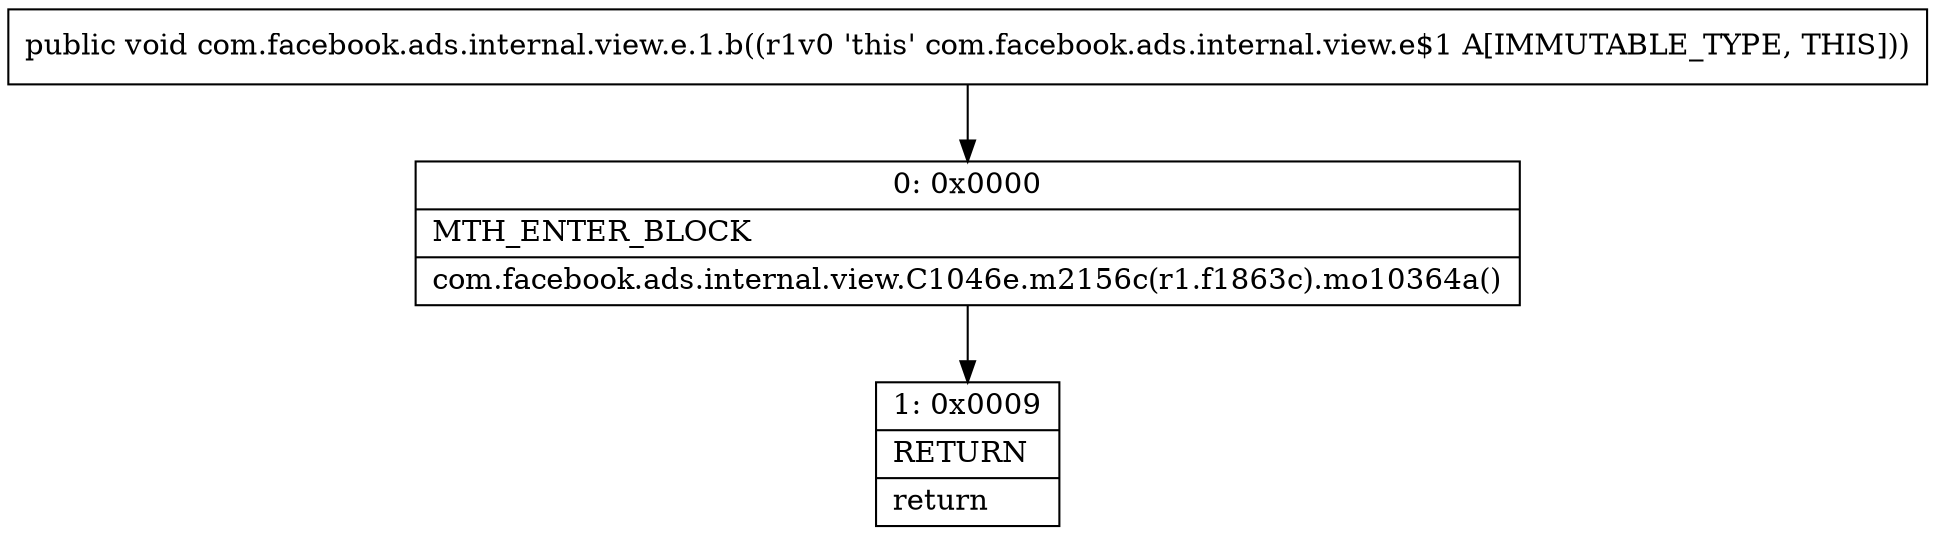 digraph "CFG forcom.facebook.ads.internal.view.e.1.b()V" {
Node_0 [shape=record,label="{0\:\ 0x0000|MTH_ENTER_BLOCK\l|com.facebook.ads.internal.view.C1046e.m2156c(r1.f1863c).mo10364a()\l}"];
Node_1 [shape=record,label="{1\:\ 0x0009|RETURN\l|return\l}"];
MethodNode[shape=record,label="{public void com.facebook.ads.internal.view.e.1.b((r1v0 'this' com.facebook.ads.internal.view.e$1 A[IMMUTABLE_TYPE, THIS])) }"];
MethodNode -> Node_0;
Node_0 -> Node_1;
}

